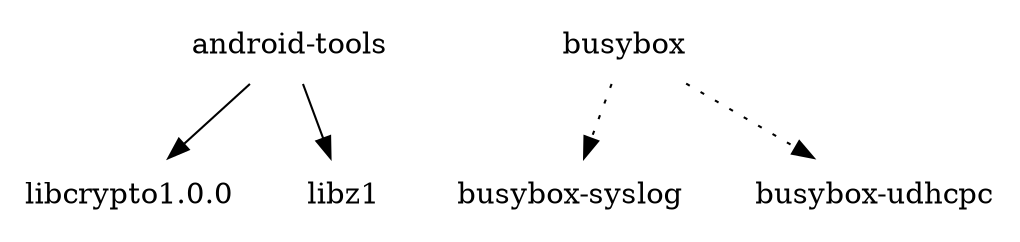 digraph depends {
    node [shape=plaintext]
"android-tools" -> "libcrypto1.0.0";
"android-tools" -> "libz1";
"busybox" -> "busybox-syslog" [style=dotted];
"busybox" -> "busybox-udhcpc" [style=dotted];
}
